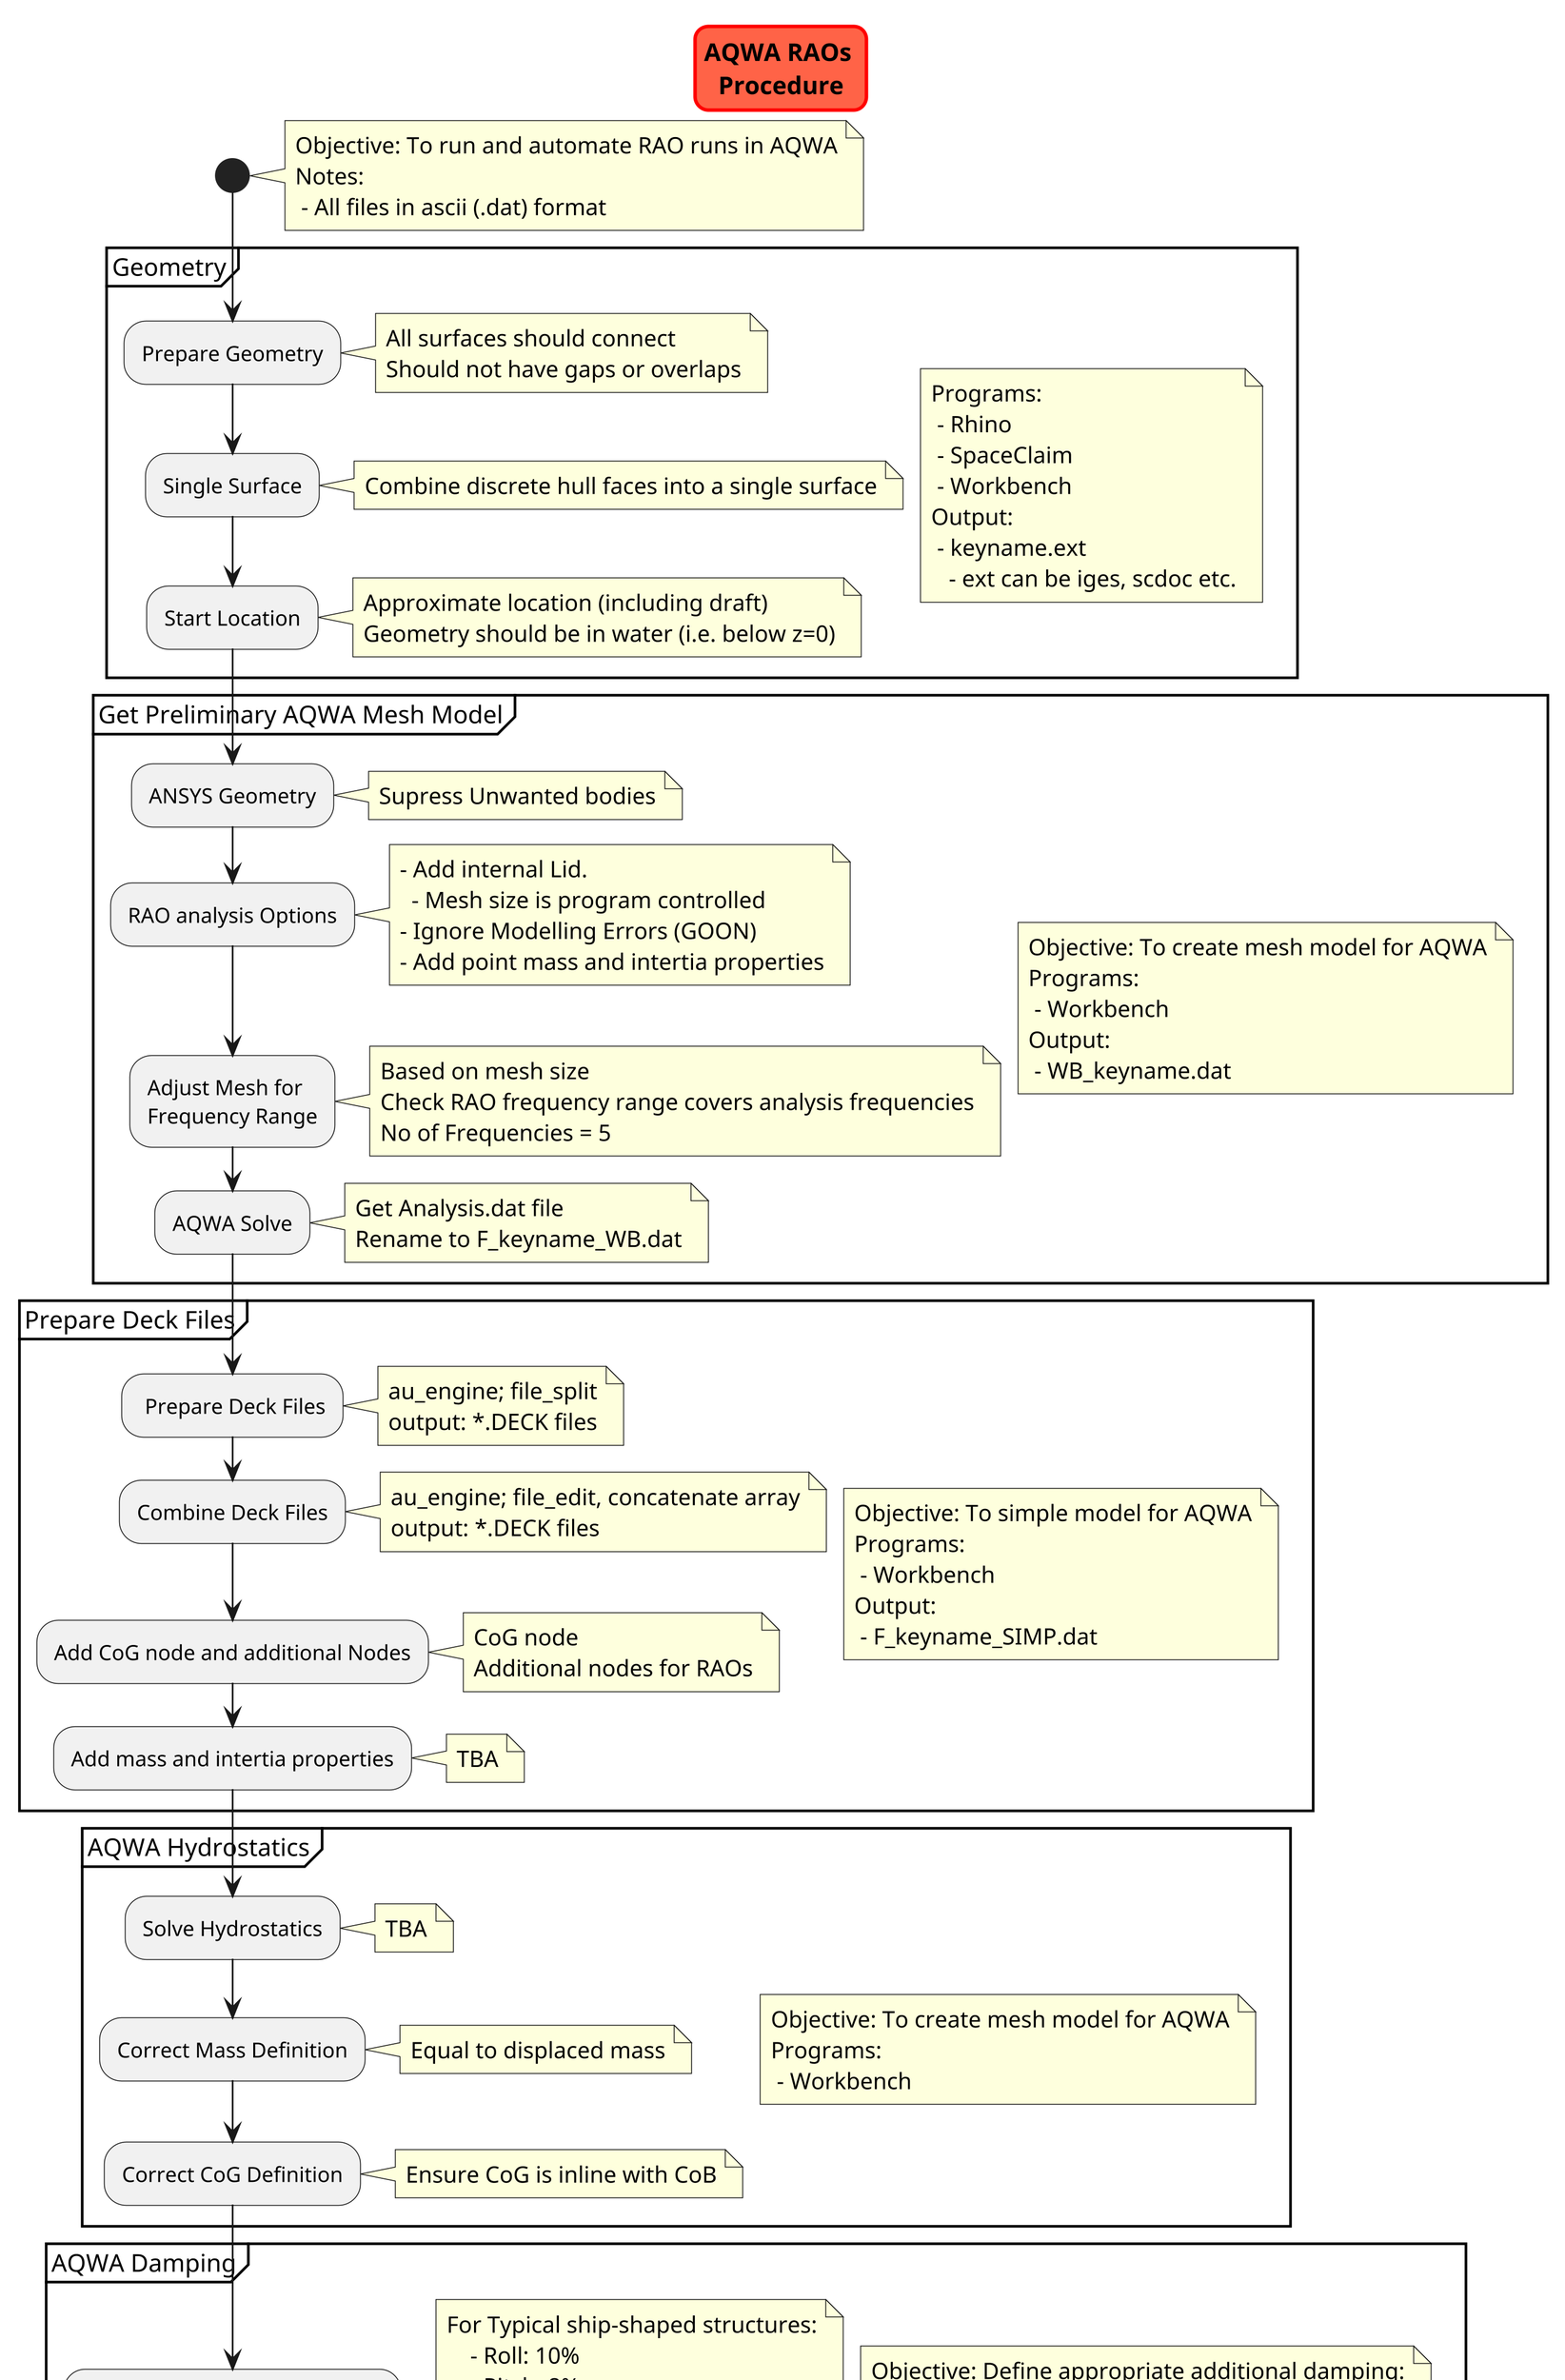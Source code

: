 @startuml aqwa_raos
scale 3
skinparam titleBorderRoundCorner 15
skinparam titleBorderThickness 2
skinparam titleBorderColor red
skinparam titleBackgroundColor Tomato

title AQWA RAOs \nProcedure

start

    note right
        Objective: To run and automate RAO runs in AQWA
        Notes:
         - All files in ascii (.dat) format
    end note

    partition "Geometry" {
            note right
                Programs:
                 - Rhino
                 - SpaceClaim
                 - Workbench
                Output: 
                 - keyname.ext
                   - ext can be iges, scdoc etc.
            end note

        :Prepare Geometry;
            note right
                All surfaces should connect
                Should not have gaps or overlaps
            end note

        :Single Surface;
            note right
                Combine discrete hull faces into a single surface
            end note

        :Start Location;
            note right
                Approximate location (including draft)
                Geometry should be in water (i.e. below z=0)
            end note

    }

    partition "Get Preliminary AQWA Mesh Model" {
            note right
                Objective: To create mesh model for AQWA
                Programs:
                 - Workbench
                Output: 
                 - WB_keyname.dat
            end note

        :ANSYS Geometry;
            note right
                Supress Unwanted bodies
            end note

        :RAO analysis Options;
            note right
                - Add internal Lid. 
                  - Mesh size is program controlled
                - Ignore Modelling Errors (GOON)
                - Add point mass and intertia properties
            end note

        :Adjust Mesh for
        Frequency Range;
            note right
                Based on mesh size
                Check RAO frequency range covers analysis frequencies
                No of Frequencies = 5
            end note


        :AQWA Solve;
            note right
                Get Analysis.dat file
                Rename to F_keyname_WB.dat
            end note

    }

    partition "Prepare Deck Files" {
            note right
                Objective: To simple model for AQWA
                Programs:
                 - Workbench
                Output:
                 - F_keyname_SIMP.dat
            end note

        : Prepare Deck Files;
            note right
                au_engine; file_split
                output: *.DECK files
            end note

        :Combine Deck Files;
            note right
                au_engine; file_edit, concatenate array
                output: *.DECK files
            end note

        :Add CoG node and additional Nodes;
            note right
                CoG node
                Additional nodes for RAOs
            end note

        :Add mass and intertia properties;
            note right
                TBA
            end note

    }

    partition "AQWA Hydrostatics" {
            note right
                Objective: To create mesh model for AQWA
                Programs:
                 - Workbench
            end note

        :Solve Hydrostatics;
            note right
                TBA
            end note

        :Correct Mass Definition;
            note right
                Equal to displaced mass
            end note

        :Correct CoG Definition;
            note right
                Ensure CoG is inline with CoB
            end note

    }
    partition "AQWA Damping" {
            note right
                Objective: Define appropriate additional damping:
                Programs:
                 - Workbench
            end note

        :Define ROll and Pitch Damping;
            note right
                For Typical ship-shaped structures:
                    - Roll: 10%
                    - Pitch: 8%
                For TLP or SPAR:
                    - Roll: 5%
                    - Pitch: 5%
            end note

    }



    partition "AQWA Frequency - Comprehensive" {
            note right
                Programs:
                 - AQWA Command Line
            end note

        :Mesh size;
            note right
                Frequency resolution to identify peaks
                Frequency definition around peak
            end note

    }

    partition "AQWA Postprocess" {
            note right
                Programs:
                 - python digitalmodel
                 Output: 
                  - RAOs.xlsx
                  - .png
            end note

        :QA;
            note right
                Model: Basic checks
                RAOs: Amplitude and Phase checks
            end note

        :RAO Plot;
            note right
                DOF 1, 2, 3 (Headings 0, 45, 90)
                DOF 4, 5, 6 (Headings 0, 45, 90)
            end note

        :RAOs Comparison;
            note right
                ?
                ?
            end note

    }


stop

footer
%date("yyyy.MM.dd' at 'HH:mm")
%filename()
end footer

@enduml
